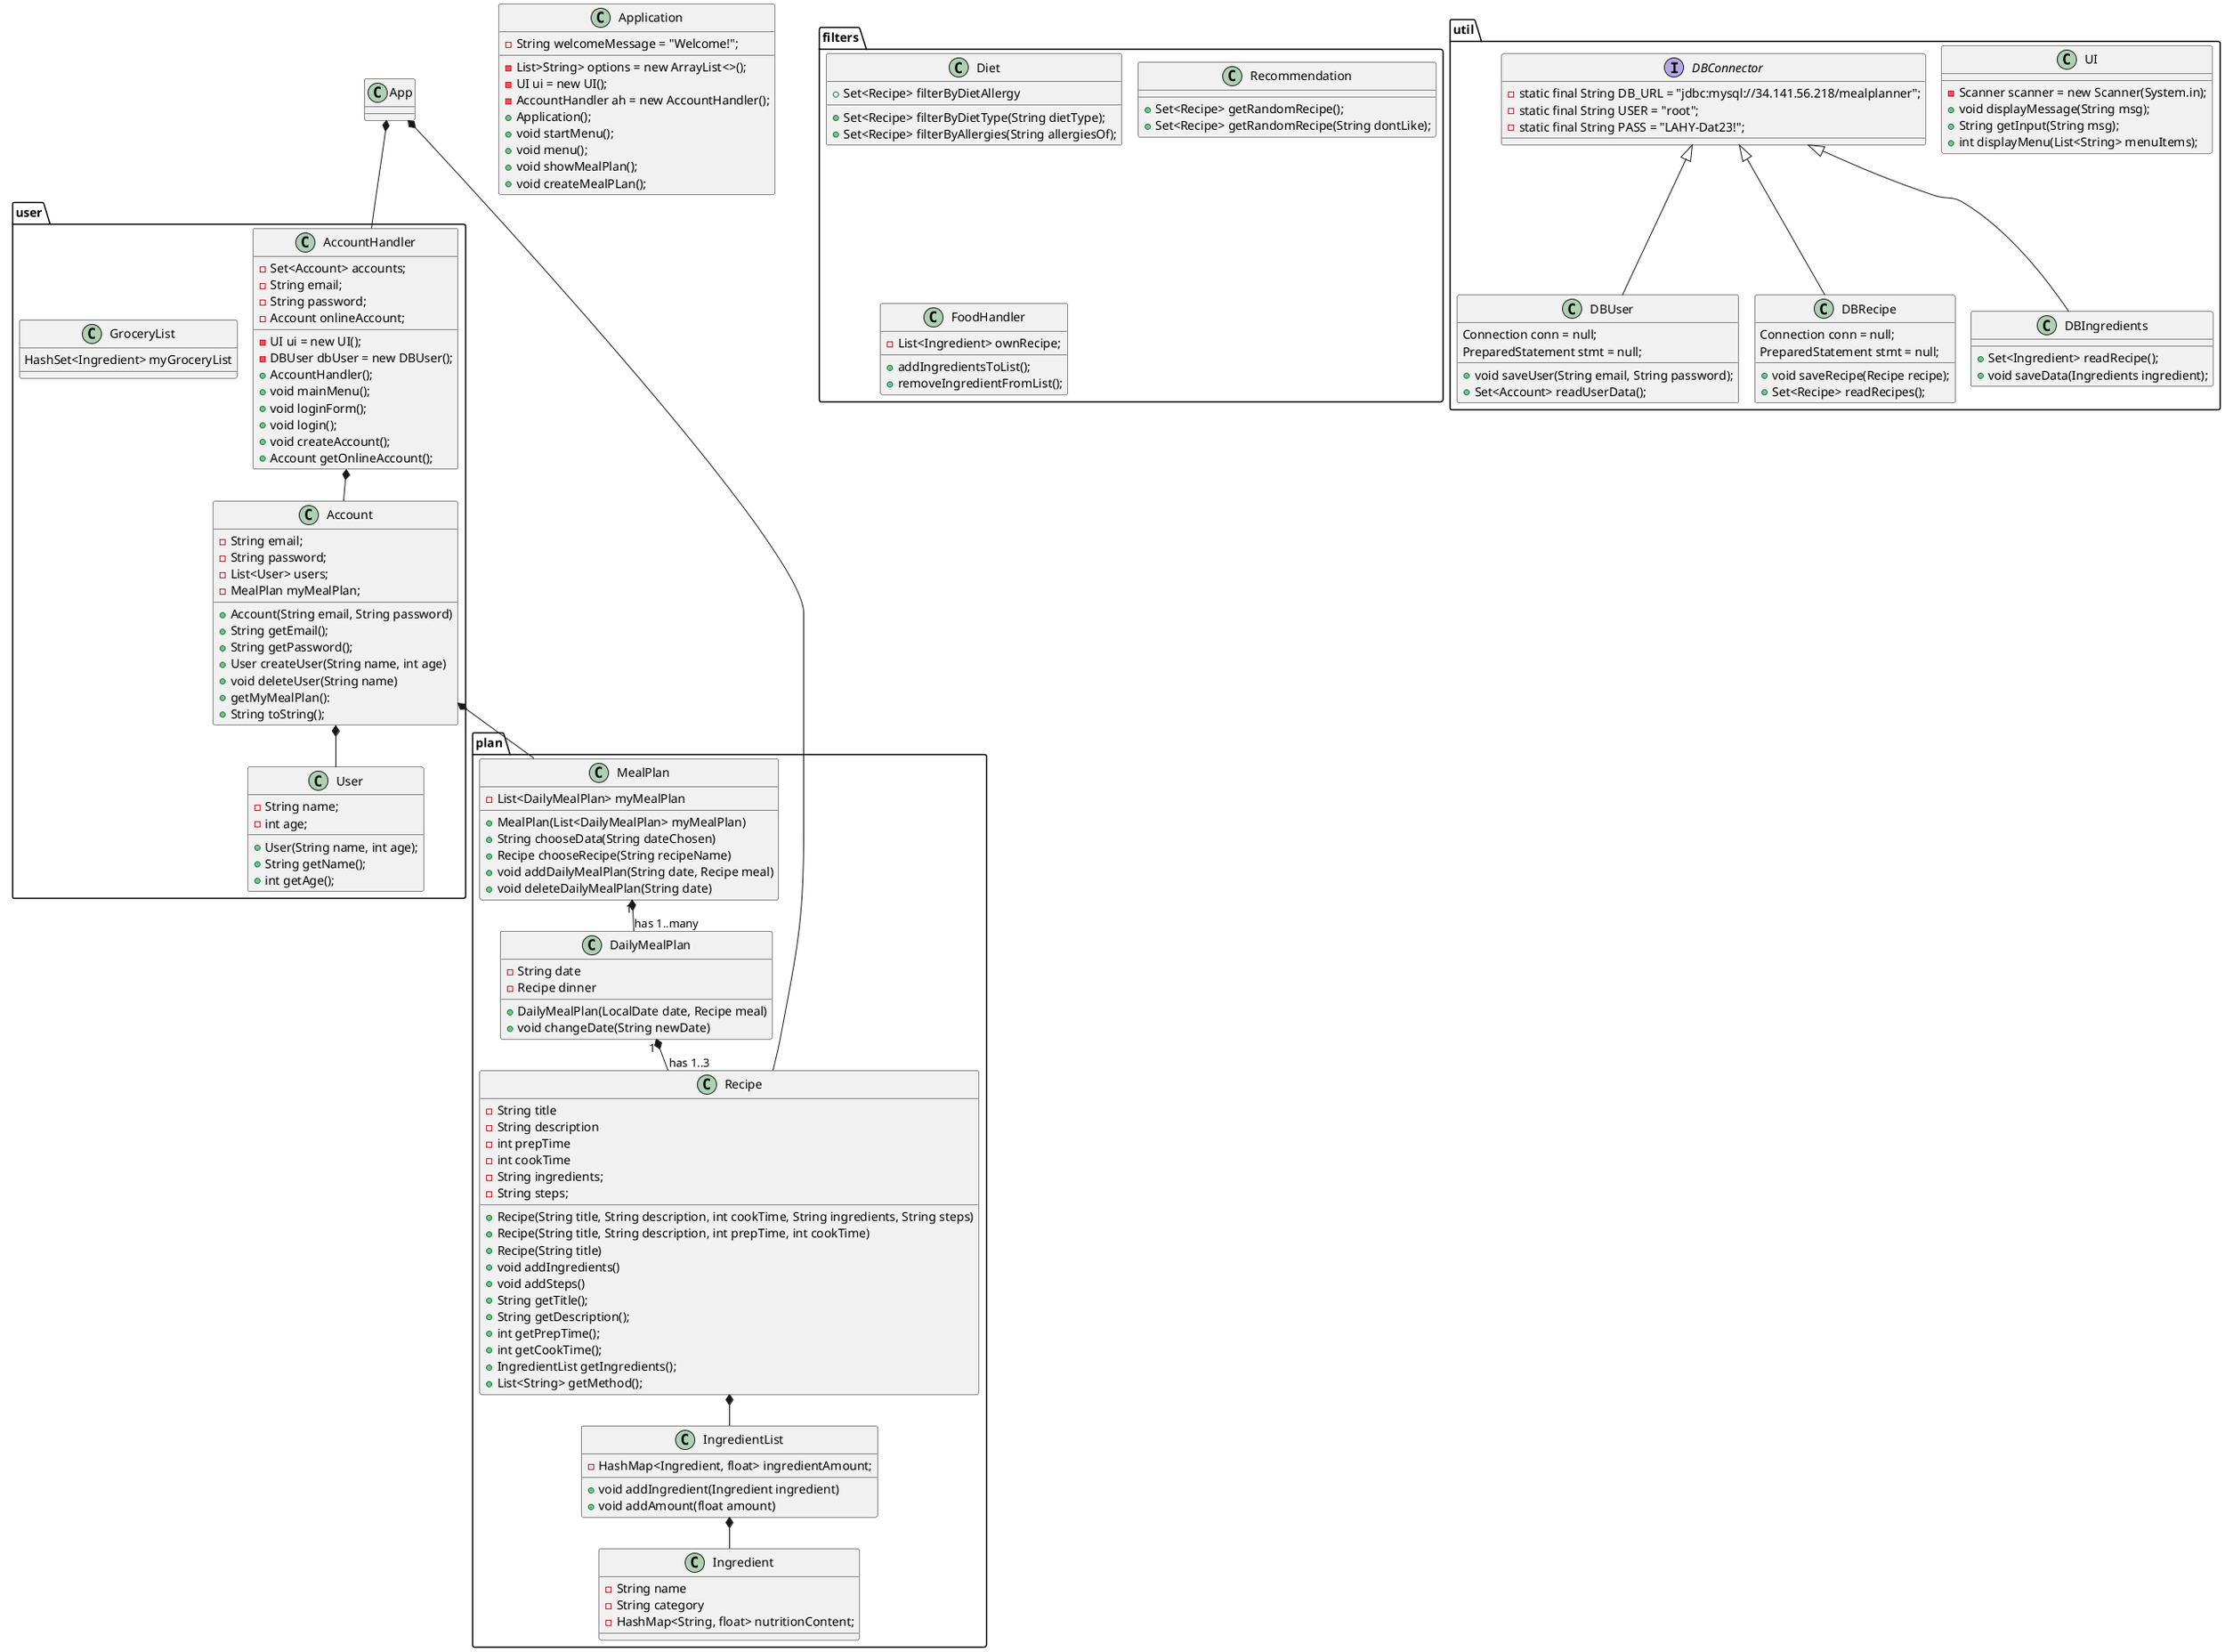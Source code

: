 @startuml
'https://plantuml.com/class-diagram
!pragma layout smetana

class App

package "user"{
class Account
class AccountHandler
class User
class GroceryList
}

package "plan"{
class MealPlan
class DailyMealPlan
class Recipe
class IngredientList
class Ingredient
}

package "filters"{
class Diet
class Recommendation
class FoodHandler
}

package "util"{
class UI
interface DBConnector
class DBUser
class DBRecipe
class DBIngredients
}

'Label on relations
App *-- AccountHandler
App *-- Recipe
AccountHandler *-- Account
Account *-- User
Account *-- MealPlan
MealPlan "1" *-- "has 1..many" DailyMealPlan
DailyMealPlan "1" *-- "has 1..3" Recipe
Recipe *-- IngredientList
IngredientList *-- Ingredient
DBConnector <|-- DBUser
DBConnector <|-- DBRecipe
DBConnector <|-- DBIngredients

'Methods and attributes
Application : - List>String> options = new ArrayList<>();
Application : - String welcomeMessage = "Welcome!";
Application : - UI ui = new UI();
Application : - AccountHandler ah = new AccountHandler();
Application : + Application();
Application : + void startMenu();
Application : + void menu();
Application : + void showMealPlan();
Application : + void createMealPLan();


Account : - String email;
Account : - String password;
Account : - List<User> users;
Account : - MealPlan myMealPlan;
Account : + Account(String email, String password)
Account : + String getEmail();
Account : + String getPassword();
Account : + User createUser(String name, int age)
Account : + void deleteUser(String name)
Account : + getMyMealPlan():
Account : + String toString();

AccountHandler : - Set<Account> accounts;
AccountHandler : - String email;
AccountHandler : - String password;
AccountHandler : - Account onlineAccount;
AccountHandler : - UI ui = new UI();
AccountHandler : - DBUser dbUser = new DBUser();
AccountHandler : + AccountHandler();
AccountHandler : + void mainMenu();
AccountHandler : + void loginForm();
AccountHandler : + void login();
AccountHandler : + void createAccount();
AccountHandler : + Account getOnlineAccount();


User : - String name;
User : - int age;
User : + User(String name, int age);
User : + String getName();
User : + int getAge();

MealPlan : - List<DailyMealPlan> myMealPlan
MealPlan : + MealPlan(List<DailyMealPlan> myMealPlan)
MealPlan : + String chooseData(String dateChosen)
MealPlan : + Recipe chooseRecipe(String recipeName)
MealPlan : + void addDailyMealPlan(String date, Recipe meal)
MealPlan : + void deleteDailyMealPlan(String date)

DailyMealPlan : - String date
DailyMealPlan : - Recipe dinner
DailyMealPlan : + DailyMealPlan(LocalDate date, Recipe meal)
DailyMealPlan : + void changeDate(String newDate)

Recipe : - String title
Recipe : - String description
Recipe : - int prepTime
Recipe : - int cookTime
Recipe : - String ingredients;
Recipe : - String steps;
Recipe : + Recipe(String title, String description, int cookTime, String ingredients, String steps)
Recipe : + Recipe(String title, String description, int prepTime, int cookTime)
Recipe : + Recipe(String title)
Recipe : + void addIngredients()
Recipe : + void addSteps()
Recipe : + String getTitle();
Recipe : + String getDescription();
Recipe : + int getPrepTime();
Recipe : + int getCookTime();
Recipe : + IngredientList getIngredients();
Recipe : + List<String> getMethod();


IngredientList : - HashMap<Ingredient, float> ingredientAmount;
IngredientList : + void addIngredient(Ingredient ingredient)
IngredientList : + void addAmount(float amount)

Ingredient : - String name
Ingredient : - String category
Ingredient : - HashMap<String, float> nutritionContent;

GroceryList : HashSet<Ingredient> myGroceryList

UI : - Scanner scanner = new Scanner(System.in);
UI : + void displayMessage(String msg);
UI : + String getInput(String msg);
UI : + int displayMenu(List<String> menuItems);

DBConnector : - static final String DB_URL = "jdbc:mysql://34.141.56.218/mealplanner";
DBConnector : - static final String USER = "root";
DBConnector : - static final String PASS = "LAHY-Dat23!";

DBUser : Connection conn = null;
DBUser : PreparedStatement stmt = null;
DBUser : + void saveUser(String email, String password);
DBUser : + Set<Account> readUserData();

DBRecipe : Connection conn = null;
DBRecipe : PreparedStatement stmt = null;
DBRecipe : + void saveRecipe(Recipe recipe);
DBRecipe : + Set<Recipe> readRecipes();

DBIngredients : + Set<Ingredient> readRecipe();
DBIngredients : + void saveData(Ingredients ingredient);

Diet : + Set<Recipe> filterByDietType(String dietType);
Diet : + Set<Recipe> filterByAllergies(String allergiesOf);
Diet : + Set<Recipe> filterByDietAllergy

Recommendation : + Set<Recipe> getRandomRecipe();
Recommendation : + Set<Recipe> getRandomRecipe(String dontLike);

FoodHandler : - List<Ingredient> ownRecipe;
FoodHandler : + addIngredientsToList();
FoodHandler : + removeIngredientFromList();
'User *-- Grocerylist
'Recipe *-- Diet
'Recipe *-- DBConnector
'Ingredient *-- DBConnector
@enduml